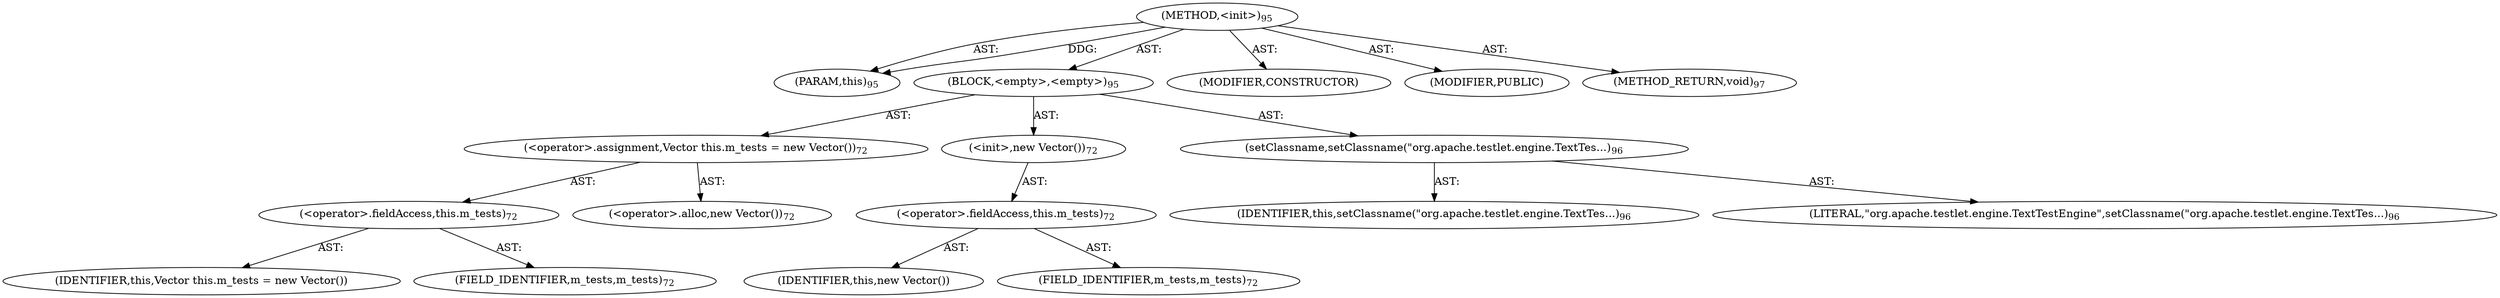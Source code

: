 digraph "&lt;init&gt;" {  
"111669149699" [label = <(METHOD,&lt;init&gt;)<SUB>95</SUB>> ]
"115964116997" [label = <(PARAM,this)<SUB>95</SUB>> ]
"25769803779" [label = <(BLOCK,&lt;empty&gt;,&lt;empty&gt;)<SUB>95</SUB>> ]
"30064771077" [label = <(&lt;operator&gt;.assignment,Vector this.m_tests = new Vector())<SUB>72</SUB>> ]
"30064771078" [label = <(&lt;operator&gt;.fieldAccess,this.m_tests)<SUB>72</SUB>> ]
"68719476746" [label = <(IDENTIFIER,this,Vector this.m_tests = new Vector())> ]
"55834574851" [label = <(FIELD_IDENTIFIER,m_tests,m_tests)<SUB>72</SUB>> ]
"30064771079" [label = <(&lt;operator&gt;.alloc,new Vector())<SUB>72</SUB>> ]
"30064771080" [label = <(&lt;init&gt;,new Vector())<SUB>72</SUB>> ]
"30064771081" [label = <(&lt;operator&gt;.fieldAccess,this.m_tests)<SUB>72</SUB>> ]
"68719476747" [label = <(IDENTIFIER,this,new Vector())> ]
"55834574852" [label = <(FIELD_IDENTIFIER,m_tests,m_tests)<SUB>72</SUB>> ]
"30064771082" [label = <(setClassname,setClassname(&quot;org.apache.testlet.engine.TextTes...)<SUB>96</SUB>> ]
"68719476741" [label = <(IDENTIFIER,this,setClassname(&quot;org.apache.testlet.engine.TextTes...)<SUB>96</SUB>> ]
"90194313217" [label = <(LITERAL,&quot;org.apache.testlet.engine.TextTestEngine&quot;,setClassname(&quot;org.apache.testlet.engine.TextTes...)<SUB>96</SUB>> ]
"133143986185" [label = <(MODIFIER,CONSTRUCTOR)> ]
"133143986186" [label = <(MODIFIER,PUBLIC)> ]
"128849018883" [label = <(METHOD_RETURN,void)<SUB>97</SUB>> ]
  "111669149699" -> "115964116997"  [ label = "AST: "] 
  "111669149699" -> "25769803779"  [ label = "AST: "] 
  "111669149699" -> "133143986185"  [ label = "AST: "] 
  "111669149699" -> "133143986186"  [ label = "AST: "] 
  "111669149699" -> "128849018883"  [ label = "AST: "] 
  "25769803779" -> "30064771077"  [ label = "AST: "] 
  "25769803779" -> "30064771080"  [ label = "AST: "] 
  "25769803779" -> "30064771082"  [ label = "AST: "] 
  "30064771077" -> "30064771078"  [ label = "AST: "] 
  "30064771077" -> "30064771079"  [ label = "AST: "] 
  "30064771078" -> "68719476746"  [ label = "AST: "] 
  "30064771078" -> "55834574851"  [ label = "AST: "] 
  "30064771080" -> "30064771081"  [ label = "AST: "] 
  "30064771081" -> "68719476747"  [ label = "AST: "] 
  "30064771081" -> "55834574852"  [ label = "AST: "] 
  "30064771082" -> "68719476741"  [ label = "AST: "] 
  "30064771082" -> "90194313217"  [ label = "AST: "] 
  "111669149699" -> "115964116997"  [ label = "DDG: "] 
}
